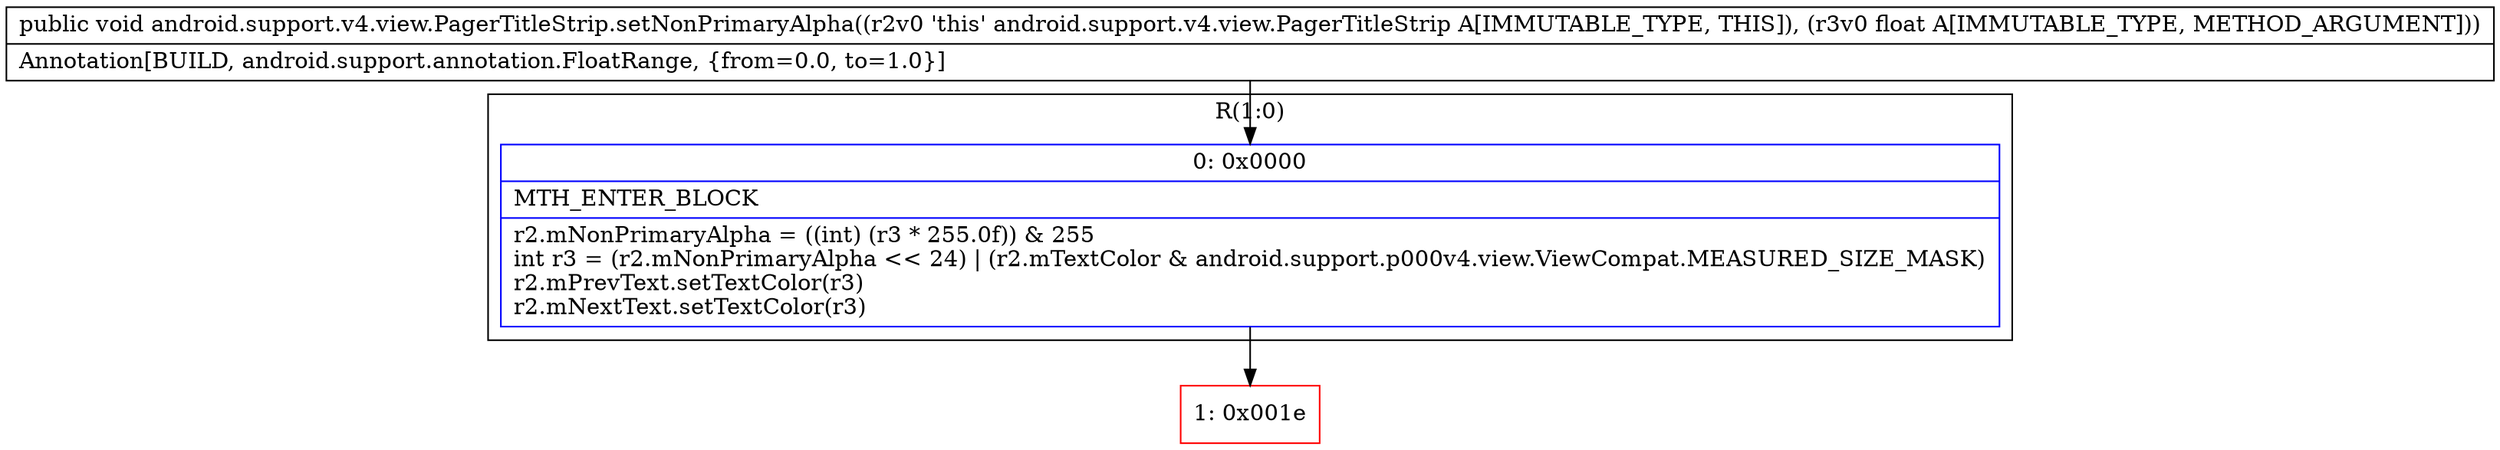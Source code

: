 digraph "CFG forandroid.support.v4.view.PagerTitleStrip.setNonPrimaryAlpha(F)V" {
subgraph cluster_Region_2085222911 {
label = "R(1:0)";
node [shape=record,color=blue];
Node_0 [shape=record,label="{0\:\ 0x0000|MTH_ENTER_BLOCK\l|r2.mNonPrimaryAlpha = ((int) (r3 * 255.0f)) & 255\lint r3 = (r2.mNonPrimaryAlpha \<\< 24) \| (r2.mTextColor & android.support.p000v4.view.ViewCompat.MEASURED_SIZE_MASK)\lr2.mPrevText.setTextColor(r3)\lr2.mNextText.setTextColor(r3)\l}"];
}
Node_1 [shape=record,color=red,label="{1\:\ 0x001e}"];
MethodNode[shape=record,label="{public void android.support.v4.view.PagerTitleStrip.setNonPrimaryAlpha((r2v0 'this' android.support.v4.view.PagerTitleStrip A[IMMUTABLE_TYPE, THIS]), (r3v0 float A[IMMUTABLE_TYPE, METHOD_ARGUMENT]))  | Annotation[BUILD, android.support.annotation.FloatRange, \{from=0.0, to=1.0\}]\l}"];
MethodNode -> Node_0;
Node_0 -> Node_1;
}

